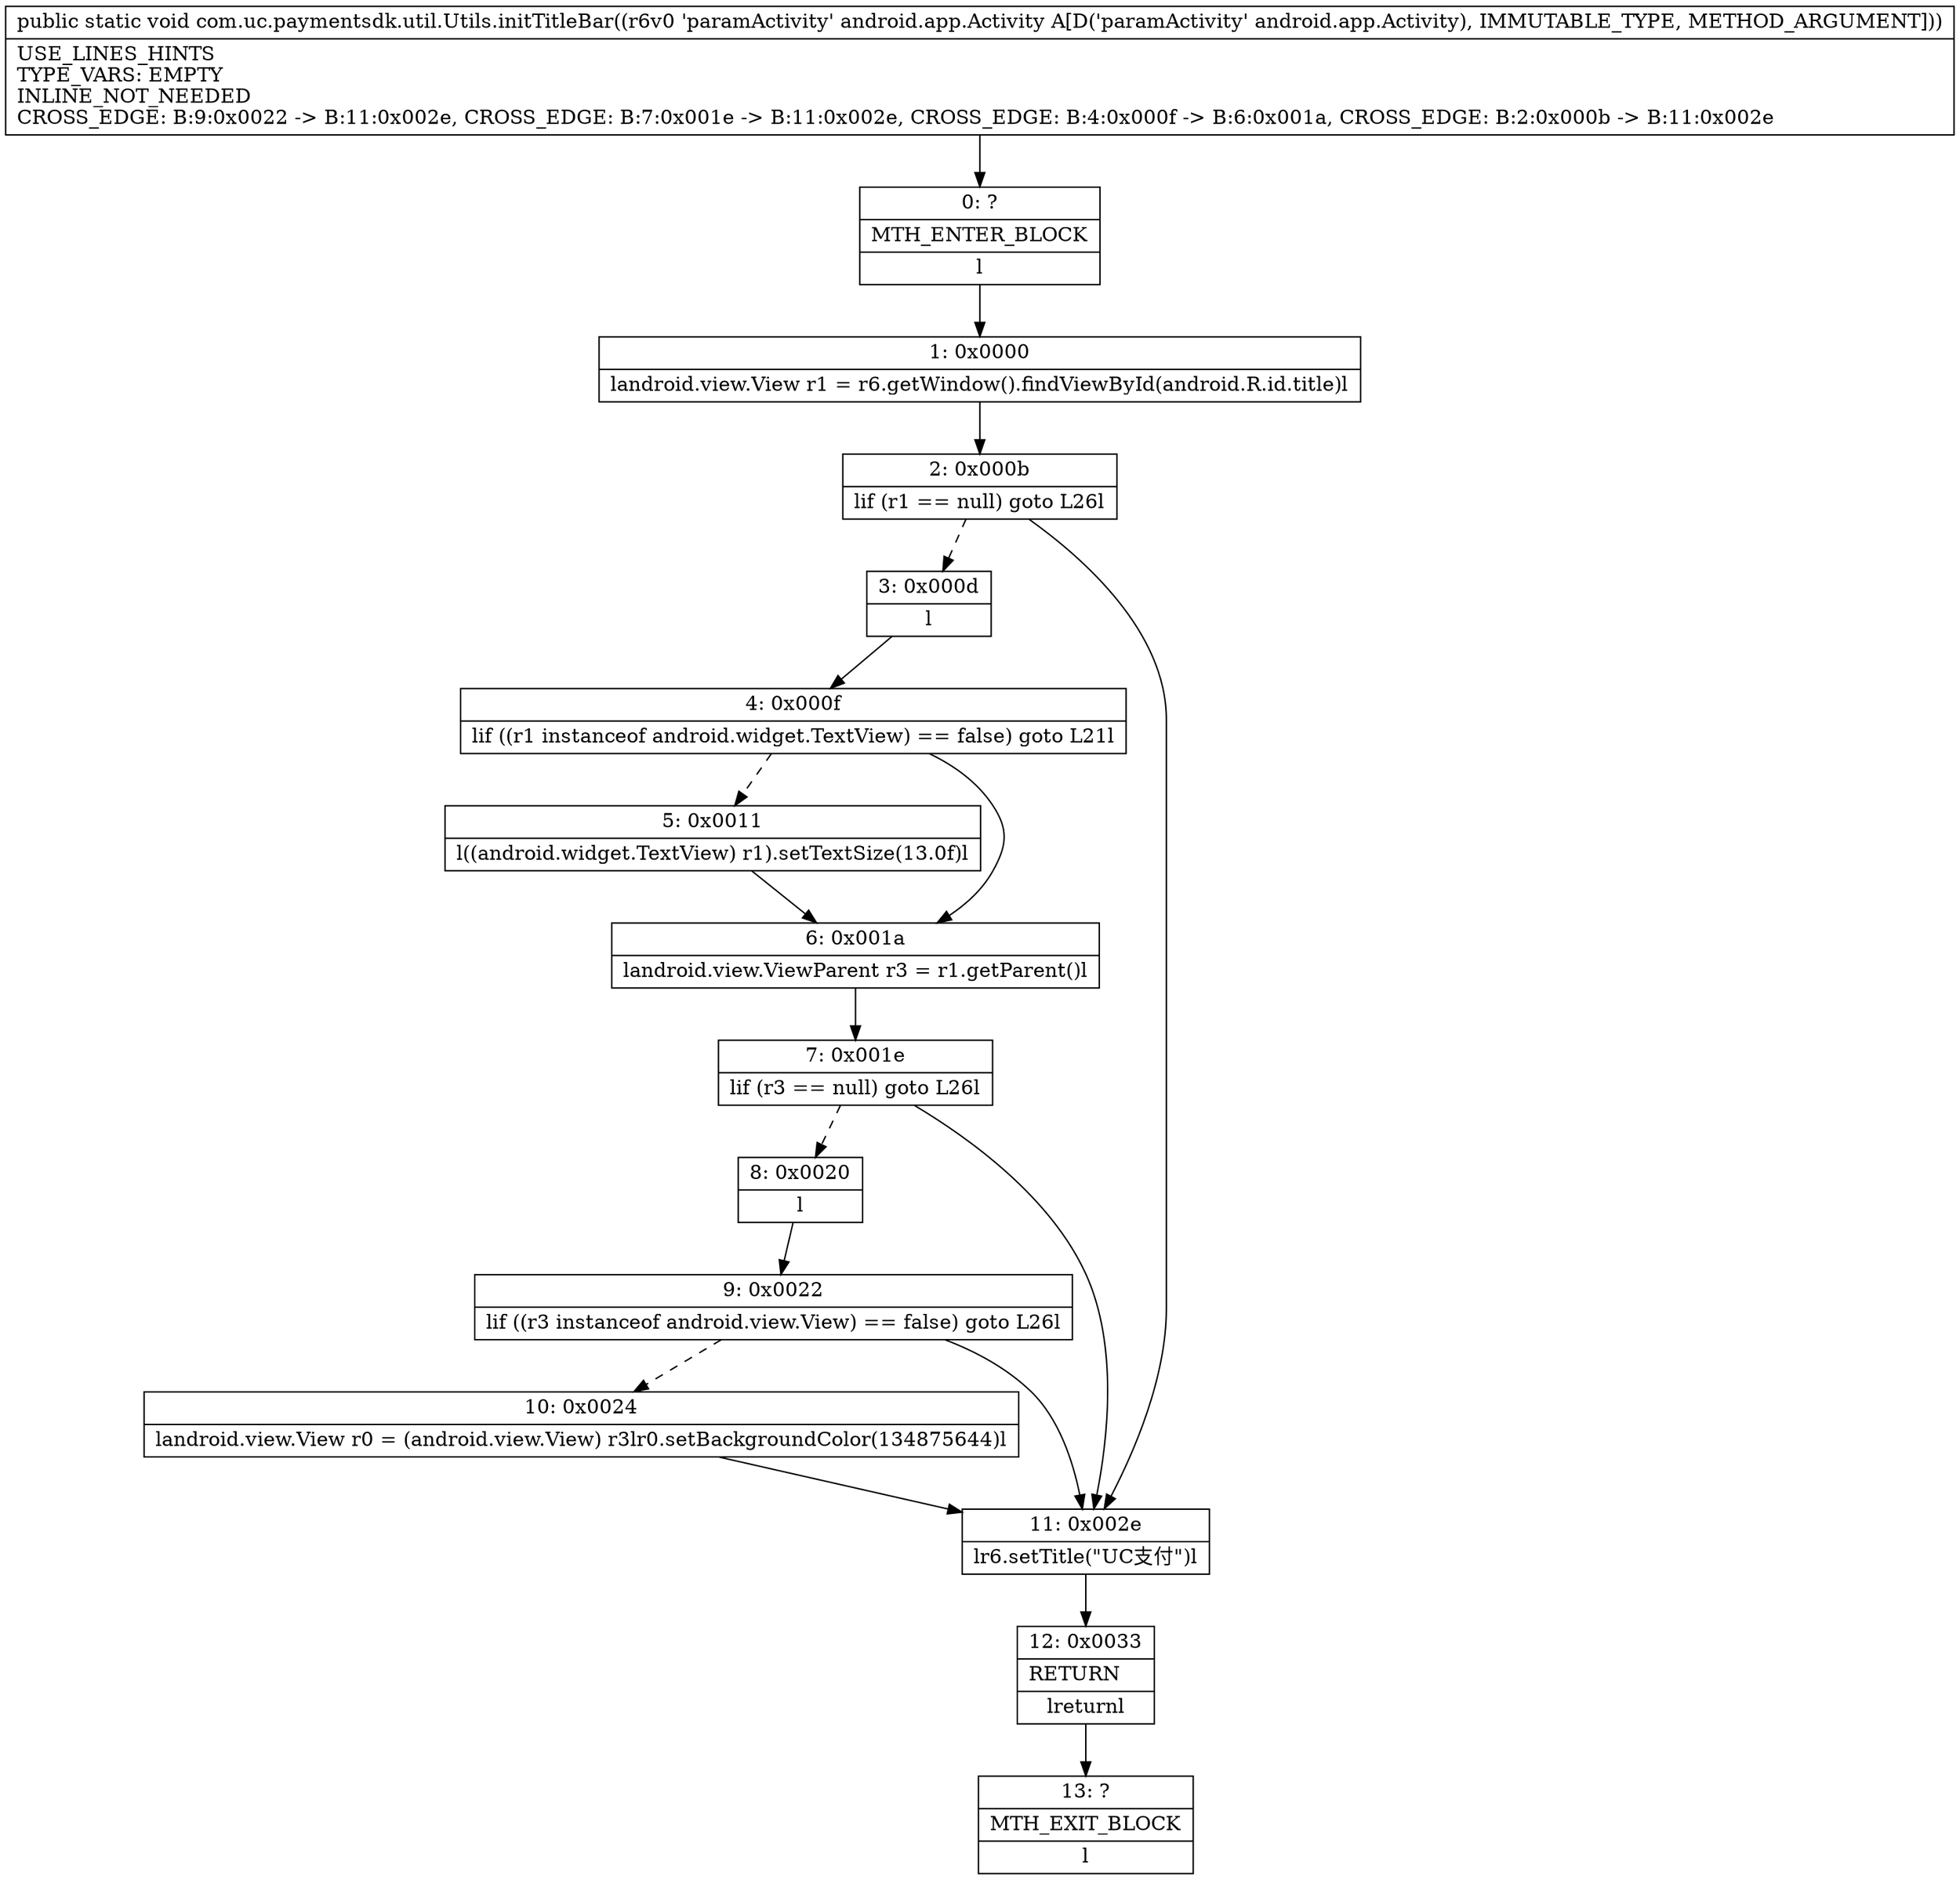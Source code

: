 digraph "CFG forcom.uc.paymentsdk.util.Utils.initTitleBar(Landroid\/app\/Activity;)V" {
Node_0 [shape=record,label="{0\:\ ?|MTH_ENTER_BLOCK\l|l}"];
Node_1 [shape=record,label="{1\:\ 0x0000|landroid.view.View r1 = r6.getWindow().findViewById(android.R.id.title)l}"];
Node_2 [shape=record,label="{2\:\ 0x000b|lif (r1 == null) goto L26l}"];
Node_3 [shape=record,label="{3\:\ 0x000d|l}"];
Node_4 [shape=record,label="{4\:\ 0x000f|lif ((r1 instanceof android.widget.TextView) == false) goto L21l}"];
Node_5 [shape=record,label="{5\:\ 0x0011|l((android.widget.TextView) r1).setTextSize(13.0f)l}"];
Node_6 [shape=record,label="{6\:\ 0x001a|landroid.view.ViewParent r3 = r1.getParent()l}"];
Node_7 [shape=record,label="{7\:\ 0x001e|lif (r3 == null) goto L26l}"];
Node_8 [shape=record,label="{8\:\ 0x0020|l}"];
Node_9 [shape=record,label="{9\:\ 0x0022|lif ((r3 instanceof android.view.View) == false) goto L26l}"];
Node_10 [shape=record,label="{10\:\ 0x0024|landroid.view.View r0 = (android.view.View) r3lr0.setBackgroundColor(134875644)l}"];
Node_11 [shape=record,label="{11\:\ 0x002e|lr6.setTitle(\"UC支付\")l}"];
Node_12 [shape=record,label="{12\:\ 0x0033|RETURN\l|lreturnl}"];
Node_13 [shape=record,label="{13\:\ ?|MTH_EXIT_BLOCK\l|l}"];
MethodNode[shape=record,label="{public static void com.uc.paymentsdk.util.Utils.initTitleBar((r6v0 'paramActivity' android.app.Activity A[D('paramActivity' android.app.Activity), IMMUTABLE_TYPE, METHOD_ARGUMENT]))  | USE_LINES_HINTS\lTYPE_VARS: EMPTY\lINLINE_NOT_NEEDED\lCROSS_EDGE: B:9:0x0022 \-\> B:11:0x002e, CROSS_EDGE: B:7:0x001e \-\> B:11:0x002e, CROSS_EDGE: B:4:0x000f \-\> B:6:0x001a, CROSS_EDGE: B:2:0x000b \-\> B:11:0x002e\l}"];
MethodNode -> Node_0;
Node_0 -> Node_1;
Node_1 -> Node_2;
Node_2 -> Node_3[style=dashed];
Node_2 -> Node_11;
Node_3 -> Node_4;
Node_4 -> Node_5[style=dashed];
Node_4 -> Node_6;
Node_5 -> Node_6;
Node_6 -> Node_7;
Node_7 -> Node_8[style=dashed];
Node_7 -> Node_11;
Node_8 -> Node_9;
Node_9 -> Node_10[style=dashed];
Node_9 -> Node_11;
Node_10 -> Node_11;
Node_11 -> Node_12;
Node_12 -> Node_13;
}

